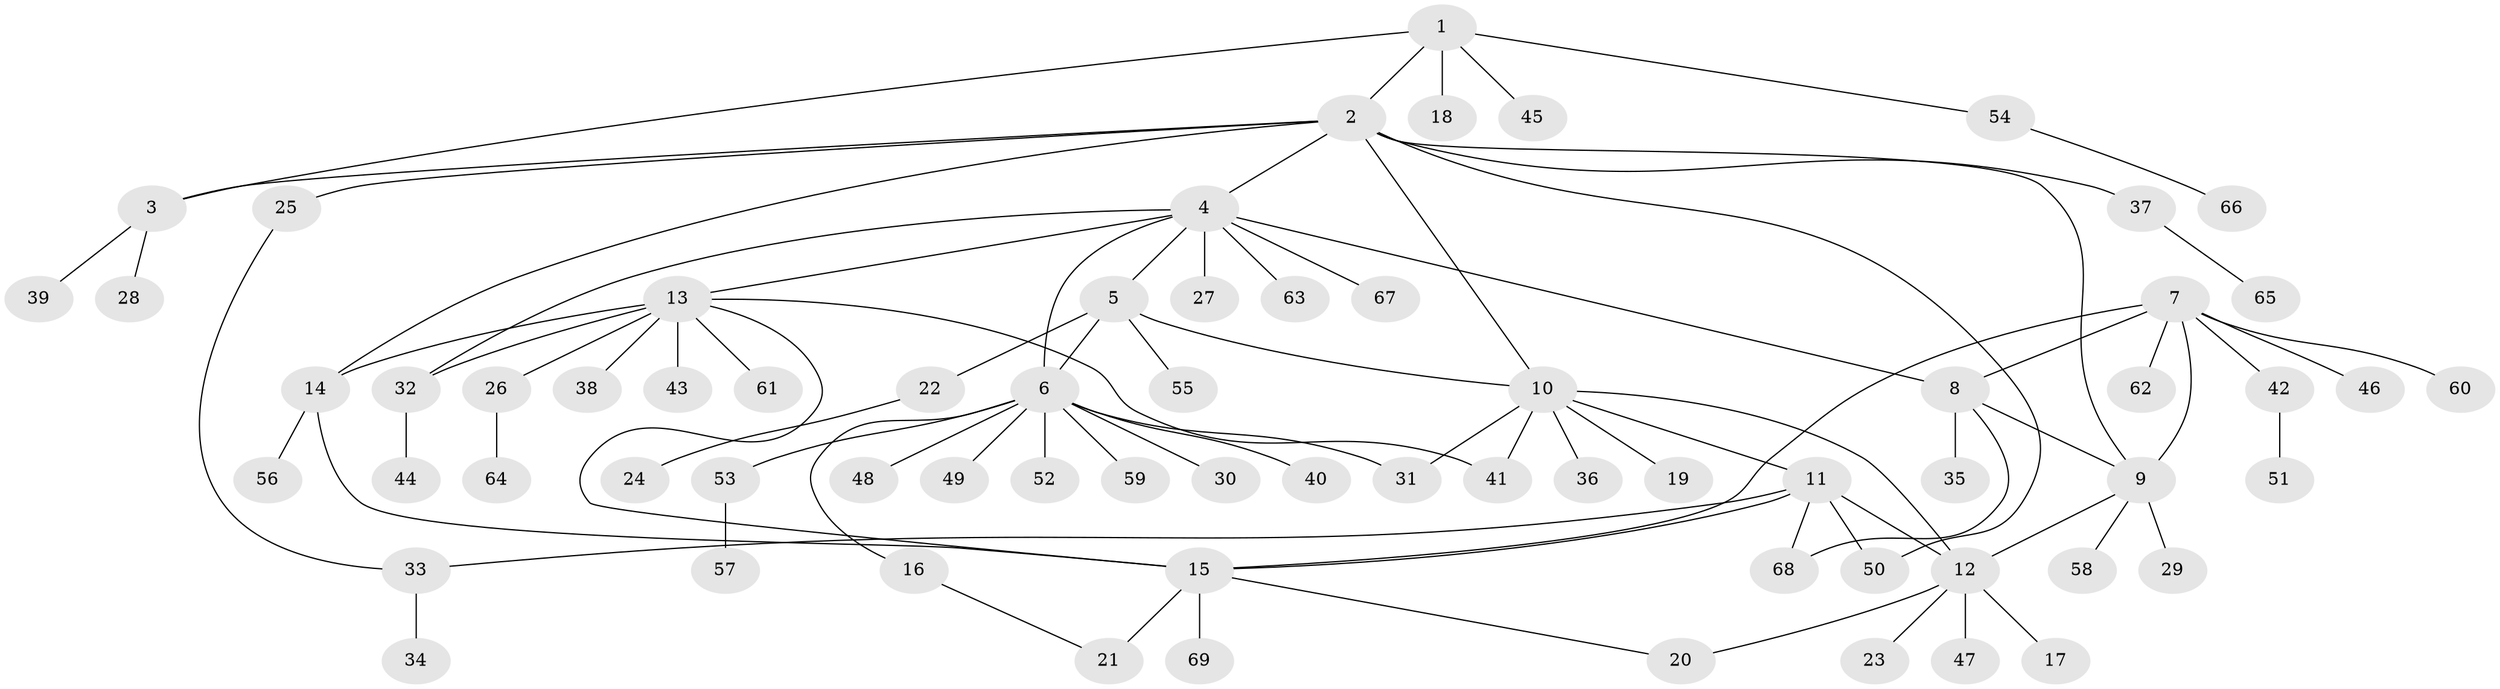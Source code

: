 // coarse degree distribution, {6: 0.06, 8: 0.04, 10: 0.02, 9: 0.04, 4: 0.02, 5: 0.02, 7: 0.04, 3: 0.02, 2: 0.1, 1: 0.64}
// Generated by graph-tools (version 1.1) at 2025/42/03/06/25 10:42:07]
// undirected, 69 vertices, 87 edges
graph export_dot {
graph [start="1"]
  node [color=gray90,style=filled];
  1;
  2;
  3;
  4;
  5;
  6;
  7;
  8;
  9;
  10;
  11;
  12;
  13;
  14;
  15;
  16;
  17;
  18;
  19;
  20;
  21;
  22;
  23;
  24;
  25;
  26;
  27;
  28;
  29;
  30;
  31;
  32;
  33;
  34;
  35;
  36;
  37;
  38;
  39;
  40;
  41;
  42;
  43;
  44;
  45;
  46;
  47;
  48;
  49;
  50;
  51;
  52;
  53;
  54;
  55;
  56;
  57;
  58;
  59;
  60;
  61;
  62;
  63;
  64;
  65;
  66;
  67;
  68;
  69;
  1 -- 2;
  1 -- 3;
  1 -- 18;
  1 -- 45;
  1 -- 54;
  2 -- 3;
  2 -- 4;
  2 -- 9;
  2 -- 10;
  2 -- 14;
  2 -- 25;
  2 -- 37;
  2 -- 50;
  3 -- 28;
  3 -- 39;
  4 -- 5;
  4 -- 6;
  4 -- 8;
  4 -- 13;
  4 -- 27;
  4 -- 32;
  4 -- 63;
  4 -- 67;
  5 -- 6;
  5 -- 10;
  5 -- 22;
  5 -- 55;
  6 -- 16;
  6 -- 30;
  6 -- 31;
  6 -- 40;
  6 -- 48;
  6 -- 49;
  6 -- 52;
  6 -- 53;
  6 -- 59;
  7 -- 8;
  7 -- 9;
  7 -- 15;
  7 -- 42;
  7 -- 46;
  7 -- 60;
  7 -- 62;
  8 -- 9;
  8 -- 35;
  8 -- 68;
  9 -- 12;
  9 -- 29;
  9 -- 58;
  10 -- 11;
  10 -- 12;
  10 -- 19;
  10 -- 31;
  10 -- 36;
  10 -- 41;
  11 -- 12;
  11 -- 15;
  11 -- 33;
  11 -- 50;
  11 -- 68;
  12 -- 17;
  12 -- 20;
  12 -- 23;
  12 -- 47;
  13 -- 14;
  13 -- 15;
  13 -- 26;
  13 -- 32;
  13 -- 38;
  13 -- 41;
  13 -- 43;
  13 -- 61;
  14 -- 15;
  14 -- 56;
  15 -- 20;
  15 -- 21;
  15 -- 69;
  16 -- 21;
  22 -- 24;
  25 -- 33;
  26 -- 64;
  32 -- 44;
  33 -- 34;
  37 -- 65;
  42 -- 51;
  53 -- 57;
  54 -- 66;
}
